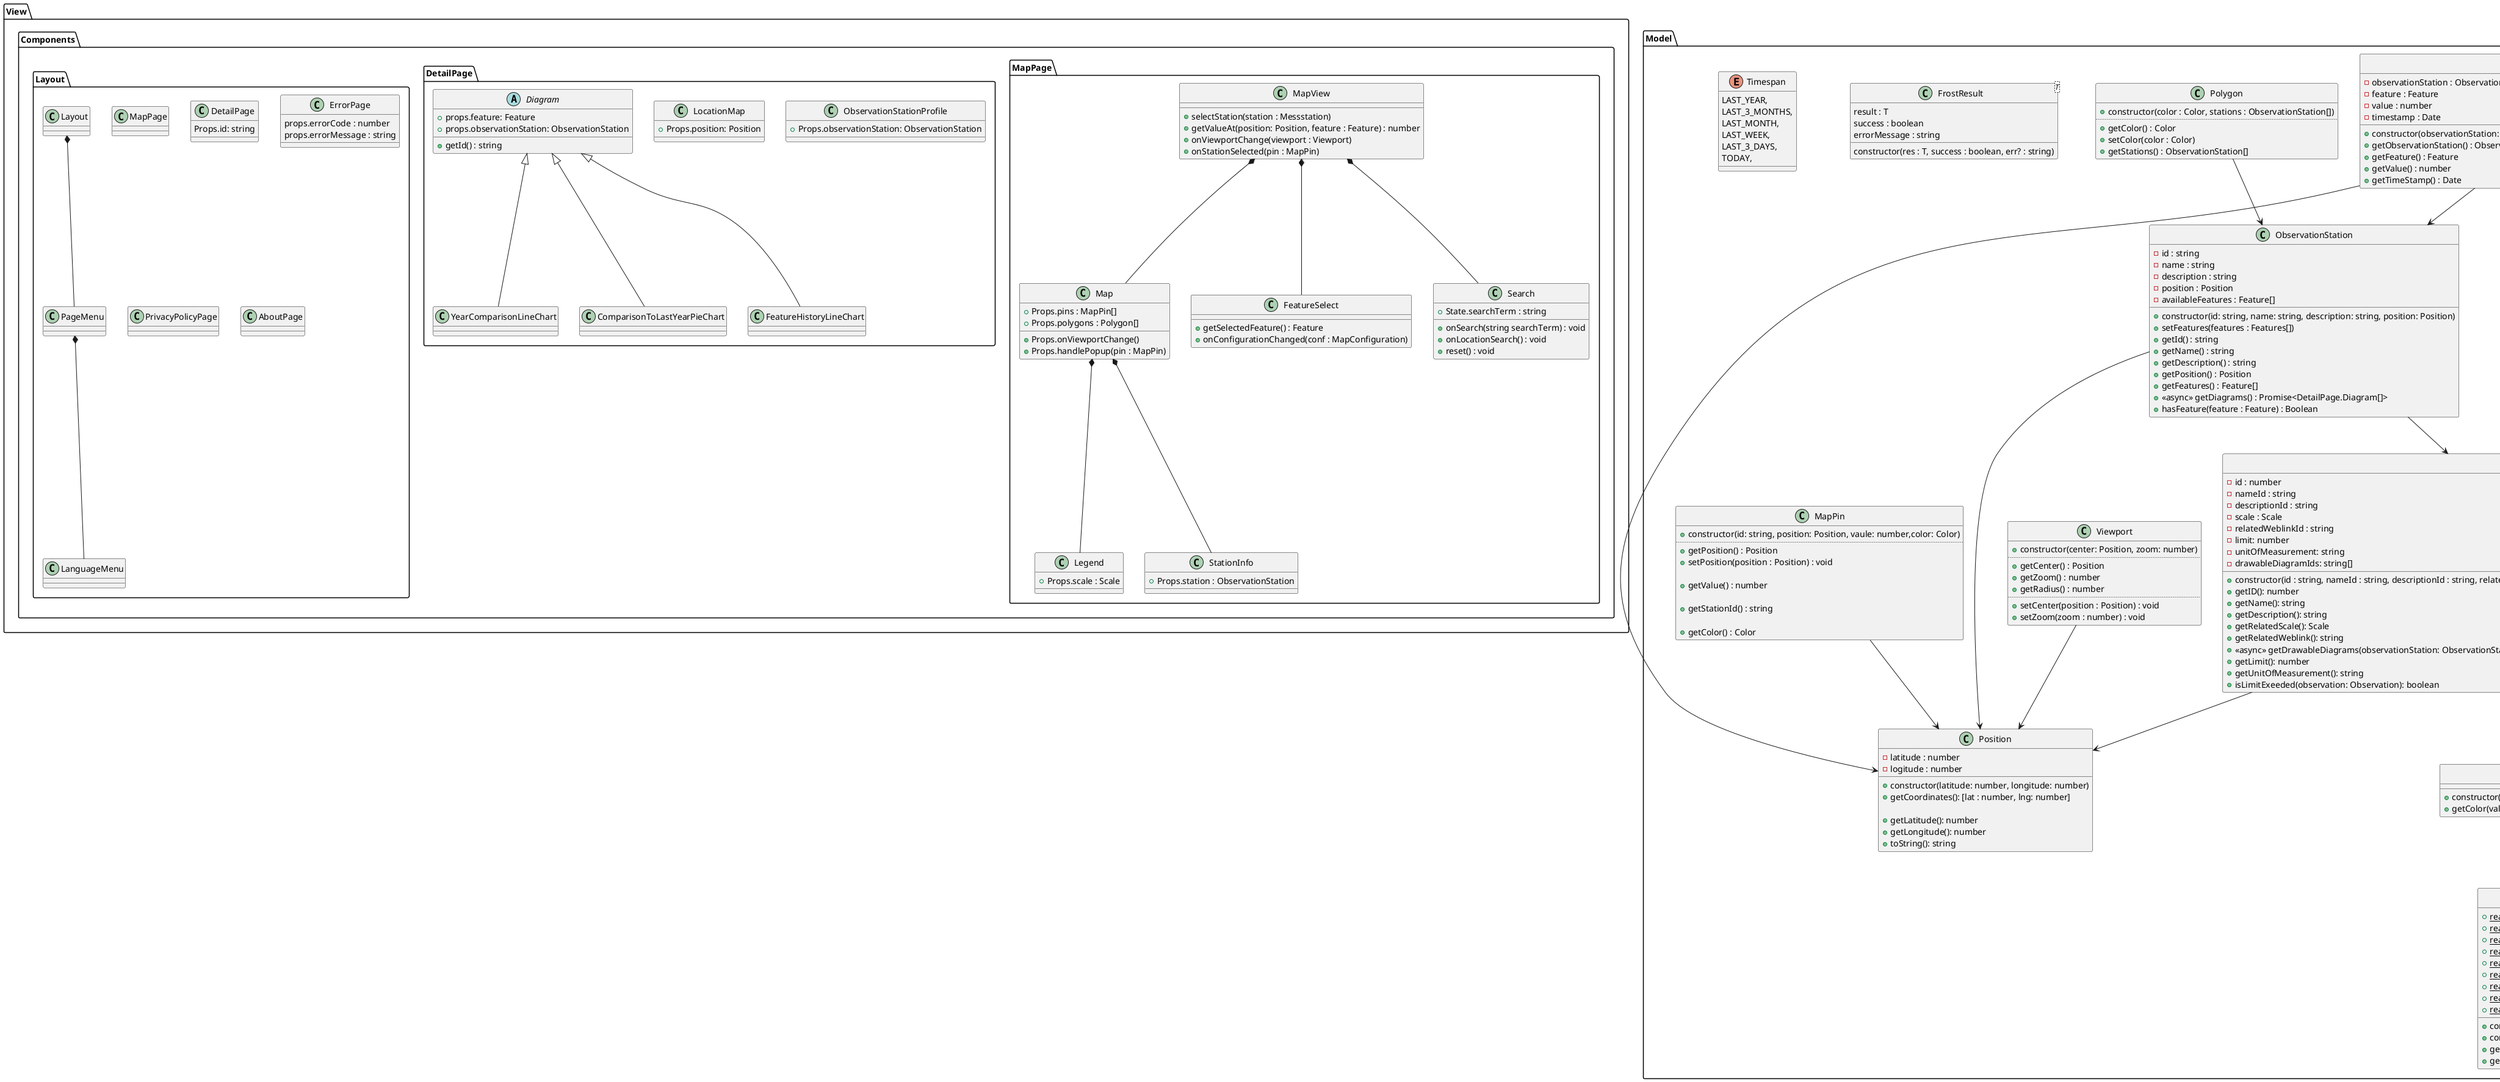 @startuml MVC

namespace Model {


    Feature --> Position
    Feature --> Scale

    MapPin --> Position
    Viewport --> Position

    Observation --> Feature
    Observation --> Position
    Observation --> ObservationStation

    ObservationStation --> Feature
    ObservationStation --> Position

    Scale --> Color

    Polygon --> ObservationStation

    class FrostResult<T> {
            constructor(res : T, success : boolean, err? : string)
            result : T
            success : boolean
            errorMessage : string
        }

    class Polygon {
        + constructor(color : Color, stations : ObservationStation[])
        ..
        + getColor() : Color
        + setColor(color : Color)
        + getStations() : ObservationStation[]
    }

    class MapPin {
        +constructor(id: string, position: Position, vaule: number,color: Color)
        ..
        + getPosition() : Position
        + setPosition(position : Position) : void

        + getValue() : number

        + getStationId() : string

        + getColor() : Color
    }

    class Viewport {
        + constructor(center: Position, zoom: number)
        ..
        + getCenter() : Position
        + getZoom() : number
        + getRadius() : number
        ..
        + setCenter(position : Position) : void
        + setZoom(zoom : number) : void
    }

    class ObservationStation {
        - id : string
        - name : string
        - description : string
        - position : Position
        - availableFeatures : Feature[]

        + constructor(id: string, name: string, description: string, position: Position)
        + setFeatures(features : Features[])
        + getId() : string
        + getName() : string
        + getDescription() : string
        + getPosition() : Position
        + getFeatures() : Feature[]
        + <<async>> getDiagrams() : Promise<DetailPage.Diagram[]>
        + hasFeature(feature : Feature) : Boolean
    }

    class Observation {
        - observationStation : ObservationStation
        - feature : Feature
        - value : number
        - timestamp : Date

        + constructor(observationStation: ObservationStation, feature: Feature, date: Date, value: number)
        + getObservationStation() : ObservationStation
        + getFeature() : Feature
        + getValue() : number
        + getTimeStamp() : Date
    }

    enum Timespan {
        LAST_YEAR,
        LAST_3_MONTHS,
        LAST_MONTH,
        LAST_WEEK,
        LAST_3_DAYS,
        TODAY,
    }

    class Position {
        - latitude : number
        - logitude : number

        + constructor(latitude: number, longitude: number)
        + getCoordinates(): [lat : number, lng: number]

        + getLatitude(): number
        + getLongitude(): number
        + toString(): string
    }

    class Feature {
        - id : number
        - nameId : string
        - descriptionId : string
        - scale : Scale
        - relatedWeblinkId : string
        - limit: number
        - unitOfMeasurement: string
        - drawableDiagramIds: string[]

        + constructor(id : string, nameId : string, descriptionId : string, relatedWeblinkId : string, scale : Scale, drawableDiagramIds: string[], limit: number, unitOfMeasurement: string)
        + getID(): number
        + getName(): string
        + getDescription(): string
        + getRelatedScale(): Scale
        + getRelatedWeblink(): string
        + <<async>> getDrawableDiagrams(observationStation: ObservationStation): Promise<DetailPage.Diagram[]>
        + getLimit(): number
        + getUnitOfMeasurement(): string
        + isLimitExeeded(observation: Observation): boolean
    }

    class Color {
        {static} + readonly GREEN = "#50EE70"
        {static} + readonly LIGHTGREEN = "#AAFF55"
        {static} + readonly YELLOW = "#FFFF00"
        {static} + readonly ORANGE = "#FFA500"
        {static} + readonly RED = "#FF0000"
        {static} + readonly WHITE = "#FFFFFF"
        {static} + readonly BLACK = "#000000"
        {static} + readonly PRIMARY
        {static} + readonly SECONDARY

        + constructor(r: number, g: number, b: number)
        + constructor(hex: string)
        + getRGB() : [number, number, number]
        + getHex() : string
    }

    class Scale {
        + constructor(linearTransition: boolean, colors : {number, string}[])
        + getColor(value : number) : Color
    }

}

namespace View {
    namespace Components {
        namespace MapPage {

            'View.Components.Layout.MapPage *-- View.Components.MapPage.MapView
            
            MapView *-- Search
            
            MapView *-- Map
            MapView *-- FeatureSelect

            Map *-- Legend

            class FeatureSelect {
                + getSelectedFeature() : Feature
                + onConfigurationChanged(conf : MapConfiguration)
            }
            class Search {
                + State.searchTerm : string
                + onSearch(string searchTerm) : void
                + onLocationSearch() : void
                + reset() : void
            }

            class MapView {
                + selectStation(station : Messstation)
                + getValueAt(position: Position, feature : Feature) : number
                + onViewportChange(viewport : Viewport)
                + onStationSelected(pin : MapPin)
            }
            class Map {
                + Props.pins : MapPin[]
                + Props.polygons : Polygon[]
                + Props.onViewportChange()
                + Props.handlePopup(pin : MapPin)
            }
            class Legend {
                + Props.scale : Scale
            }

            Map *-- StationInfo

            class StationInfo {
                + Props.station : ObservationStation
            }
        }
        namespace DetailPage {
            class ObservationStationProfile {
                + Props.observationStation: ObservationStation
            }
            class LocationMap {
                + Props.position: Position
            }
            abstract Diagram {
                + props.feature: Feature
                + props.observationStation: ObservationStation
                + getId() : string
            }
            class FeatureHistoryLineChart extends Diagram
            class YearComparisonLineChart extends Diagram
            class ComparisonToLastYearPieChart extends Diagram
        }


        namespace Layout {
            Layout *-- PageMenu
            PageMenu *-- LanguageMenu

            class MapPage
            class DetailPage {
                Props.id: string
            }
            class ErrorPage {
                props.errorCode : number
                props.errorMessage : string
            }
            class PrivacyPolicyPage
            class AboutPage
            class PageMenu
            class LanguageMenu
            class Layout
        }
    }
}


namespace Controller {
    namespace Frost {
        class DataProvider {
            + {static} getObservationStations(middle: Position, radius : number) : ObservationStation[]
            + {static} getLatestObservation(station : ObservationStation, feature : Feature) : Observation
            + {static} getObservations(station : ObservationStation, start : Date, end : Date, 
              {static}  feature : Feature, freuqency? : Frequency) : Observation[]
            + {static} getObservationStations(middle : Position, radius : number) : ObservationStation[]
            + {static} getStation(id : string) : ObservationStation
        }

        note as N1
            Fassade, nur diese Klasse ist nach außen sichtbar.
        end note

        DataProvider .. N1

        DataProvider --> FrostFactory
        DataProvider --> FrostServer

        abstract QueryBuilder {
            getQuery(options : any) : string
        }

        FrostFactory --> ResultModelConverter

        namespace GetObservationStation {
            class GetObservationStationsBuilder implements Controller.Frost.QueryBuilder {
                getQuery(options: GetObservationStationsOptions) : string
            }

            class GetObservationStationFactory implements Controller.Frost.FrostFactory{
                GetQueryBuilder() : GetObservationStationsBuilder
                GetConverter() : GetObservationStationsConverter
            }

            GetObservationStationsBuilder --> GetObservationStationsOptions
            GetObservationStationFactory --> GetObservationStationsBuilder
            GetObservationStationFactory --> GetObservationStationsConverter

            interface GetObservationStationsOptions {
                middle : Position
                radius : number
            }
            
            class GetObservationStationsConverter<ObservationStation[]> implements Controller.Frost.ResultModelConverter {
                convert(json : string) : FrostResult<ObservationStation[]>
            }

            note as N3
            GetObservationStation ist beispielhaft für alle Factorys
            die für die Übersicht weggelassen wurden.
            end note

            GetObservationStationFactory .. N3
        }


        abstract ResultModelConverter<T> {
            convert(json : string): FrostResult<T>
        }


        abstract FrostFactory {
            GetConverter() : ResultModelConverter<T>
            GetQueryBuilder() : QueryBuilder
        }



        FrostFactory --> QueryBuilder

        class FrostServer {
            getUrl() : string
            setUrl(url : string)

            request(ff : FrostFactory, options : any) : FrostResult
            <<async>> asyncRequest(ff : FrostFactory, options : any) : Promise<FrostResult>
        }
        note as N2
        request(new GetObservationStationsFactory(), options : GetObservationStationsOptions) {
            var query = ff.getQueryBuilder().getQuery(options)
            var json = this.send(query)
            var obs = ff.getConverter().convert(json)
            return obs
            }
        end note
        FrostServer .. N2
    }
    namespace Storage {
        class Language {
            {static} + getText(id: string) : string
            {static} + changeLanguage(languageId : string): void
            {static} + getSelectedLanguageId() : string
        }

        class MapConfigurationMemory {
            + save(MapConfiguration conf, viewport : Viewport)
            + load() : (MapConfiguration, Viewport)
        }
    }

    MapController --> Controller.Storage.MapConfigurationMemory

    class MapController {
        + handlePopup(pin : MapPin) : [Station, Observation]
        + handleViewportChange(viewport : Viewport)
        --
        + getPins() : MapPin[]
        + getPolygons() : Polygon[]

        + changeFeature(feature : Feature) : void
        + onConfigurationChange(mapConf : MapConfiguration) : void
        + search(searchTerm : string) : void
        + updateCurrentPosition(position : Position) : void
    }

    abstract MapConfiguration {
        + getPins(port : Viewport) : MapPin[]
        + getPolygons(port: Viewport) : Polygon[]
        + getScale() : Scale
        + getFeatures() : Feature[]
    }

    class StationConfiguration extends MapConfiguration {
        + setFeature(feature : Feature)
    }

    class PolygonConfiguration extends MapConfiguration {
        + setFeature(feature : Feature)
    }

    class NearConfiguration extends MapConfiguration {
        + radius : number
        --
        + setFeature(feature : Feature)
    }

}

@enduml
